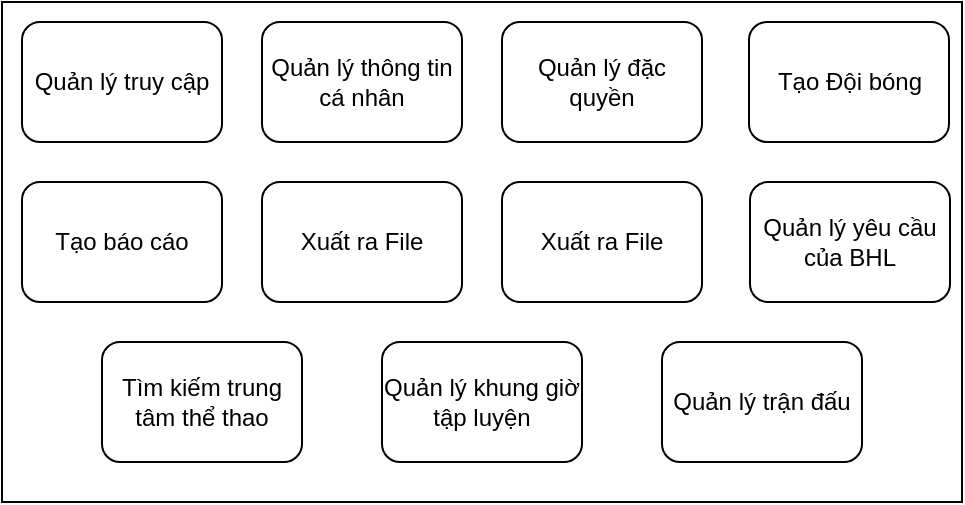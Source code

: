 <mxfile version="14.4.3" type="github">
  <diagram id="ghrNCfEAvPkNwIxkTgEo" name="Page-1">
    <mxGraphModel dx="1278" dy="556" grid="1" gridSize="10" guides="1" tooltips="1" connect="1" arrows="1" fold="1" page="1" pageScale="1" pageWidth="827" pageHeight="1169" math="0" shadow="0">
      <root>
        <mxCell id="0" />
        <mxCell id="1" parent="0" />
        <mxCell id="U2vtrnBCfbSAsMTs8LMC-1" value="" style="rounded=0;whiteSpace=wrap;html=1;" vertex="1" parent="1">
          <mxGeometry x="40" y="40" width="480" height="250" as="geometry" />
        </mxCell>
        <mxCell id="U2vtrnBCfbSAsMTs8LMC-2" value="Quản lý truy cập" style="rounded=1;whiteSpace=wrap;html=1;" vertex="1" parent="1">
          <mxGeometry x="50" y="50" width="100" height="60" as="geometry" />
        </mxCell>
        <mxCell id="U2vtrnBCfbSAsMTs8LMC-3" value="Quản lý thông tin cá nhân" style="rounded=1;whiteSpace=wrap;html=1;" vertex="1" parent="1">
          <mxGeometry x="170" y="50" width="100" height="60" as="geometry" />
        </mxCell>
        <mxCell id="U2vtrnBCfbSAsMTs8LMC-4" value="Quản lý đặc quyền" style="rounded=1;whiteSpace=wrap;html=1;" vertex="1" parent="1">
          <mxGeometry x="290" y="50" width="100" height="60" as="geometry" />
        </mxCell>
        <mxCell id="U2vtrnBCfbSAsMTs8LMC-5" value="Tạo Đội bóng" style="rounded=1;whiteSpace=wrap;html=1;" vertex="1" parent="1">
          <mxGeometry x="413.5" y="50" width="100" height="60" as="geometry" />
        </mxCell>
        <mxCell id="U2vtrnBCfbSAsMTs8LMC-6" value="Tìm kiếm trung tâm thể thao" style="rounded=1;whiteSpace=wrap;html=1;" vertex="1" parent="1">
          <mxGeometry x="90" y="210" width="100" height="60" as="geometry" />
        </mxCell>
        <mxCell id="U2vtrnBCfbSAsMTs8LMC-7" value="Quản lý khung giờ tập luyện" style="rounded=1;whiteSpace=wrap;html=1;" vertex="1" parent="1">
          <mxGeometry x="230" y="210" width="100" height="60" as="geometry" />
        </mxCell>
        <mxCell id="U2vtrnBCfbSAsMTs8LMC-8" value="Tạo báo cáo" style="rounded=1;whiteSpace=wrap;html=1;" vertex="1" parent="1">
          <mxGeometry x="50" y="130" width="100" height="60" as="geometry" />
        </mxCell>
        <mxCell id="U2vtrnBCfbSAsMTs8LMC-9" value="Xuất ra File" style="rounded=1;whiteSpace=wrap;html=1;" vertex="1" parent="1">
          <mxGeometry x="170" y="130" width="100" height="60" as="geometry" />
        </mxCell>
        <mxCell id="U2vtrnBCfbSAsMTs8LMC-10" value="Quản lý yêu cầu của BHL" style="rounded=1;whiteSpace=wrap;html=1;" vertex="1" parent="1">
          <mxGeometry x="414" y="130" width="100" height="60" as="geometry" />
        </mxCell>
        <mxCell id="U2vtrnBCfbSAsMTs8LMC-11" value="Xuất ra File" style="rounded=1;whiteSpace=wrap;html=1;" vertex="1" parent="1">
          <mxGeometry x="290" y="130" width="100" height="60" as="geometry" />
        </mxCell>
        <mxCell id="U2vtrnBCfbSAsMTs8LMC-12" value="Quản lý trận đấu" style="rounded=1;whiteSpace=wrap;html=1;" vertex="1" parent="1">
          <mxGeometry x="370" y="210" width="100" height="60" as="geometry" />
        </mxCell>
      </root>
    </mxGraphModel>
  </diagram>
</mxfile>
